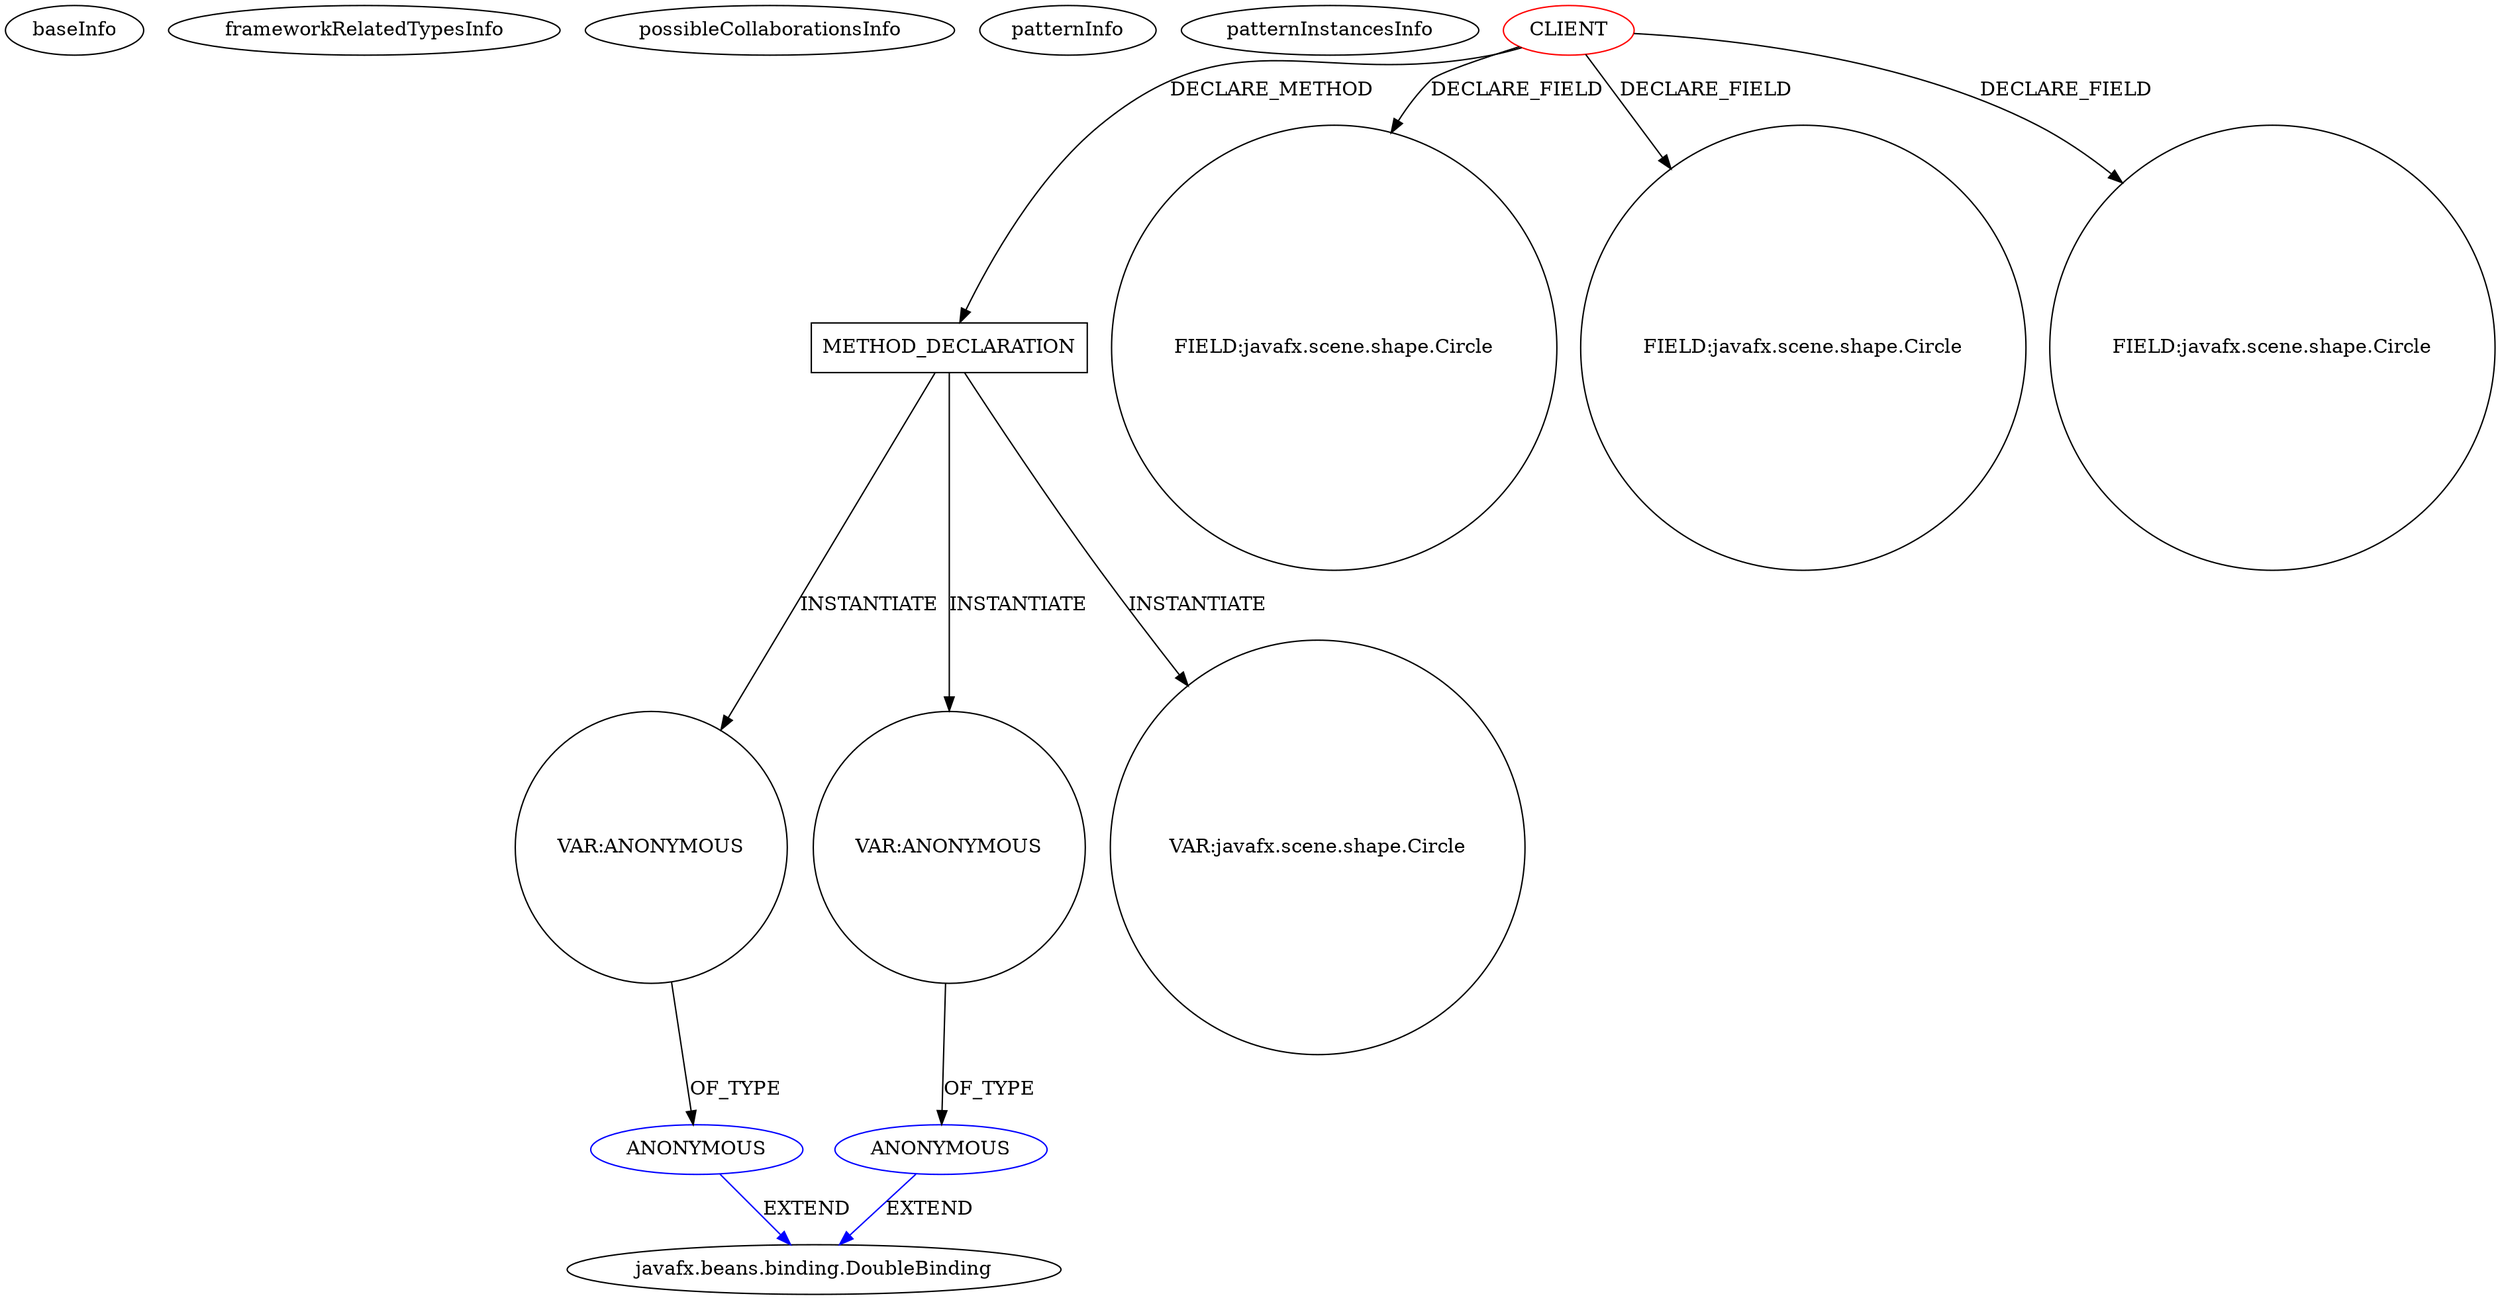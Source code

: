 digraph {
baseInfo[graphId=2742,category="pattern",isAnonymous=false,possibleRelation=false]
frameworkRelatedTypesInfo[]
possibleCollaborationsInfo[]
patternInfo[frequency=2.0,patternRootClient=0]
patternInstancesInfo[0="MrLoNee-RadialFx~/MrLoNee-RadialFx/RadialFx-master/src/com/mrlonee/radialfx/thermostat/NestNoCss.java~NestNoCss~985",1="MrLoNee-RadialFx~/MrLoNee-RadialFx/RadialFx-master/src/com/mrlonee/radialfx/thermostat/Nest.java~Nest~992"]
176[label="javafx.beans.binding.DoubleBinding",vertexType="FRAMEWORK_CLASS_TYPE",isFrameworkType=false]
194[label="ANONYMOUS",vertexType="REFERENCE_ANONYMOUS_DECLARATION",isFrameworkType=false,color=blue]
175[label="ANONYMOUS",vertexType="REFERENCE_ANONYMOUS_DECLARATION",isFrameworkType=false,color=blue]
174[label="VAR:ANONYMOUS",vertexType="VARIABLE_EXPRESION",isFrameworkType=false,shape=circle]
193[label="VAR:ANONYMOUS",vertexType="VARIABLE_EXPRESION",isFrameworkType=false,shape=circle]
90[label="METHOD_DECLARATION",vertexType="CLIENT_METHOD_DECLARATION",isFrameworkType=false,shape=box]
0[label="CLIENT",vertexType="ROOT_CLIENT_CLASS_DECLARATION",isFrameworkType=false,color=red]
22[label="FIELD:javafx.scene.shape.Circle",vertexType="FIELD_DECLARATION",isFrameworkType=false,shape=circle]
18[label="FIELD:javafx.scene.shape.Circle",vertexType="FIELD_DECLARATION",isFrameworkType=false,shape=circle]
20[label="FIELD:javafx.scene.shape.Circle",vertexType="FIELD_DECLARATION",isFrameworkType=false,shape=circle]
114[label="VAR:javafx.scene.shape.Circle",vertexType="VARIABLE_EXPRESION",isFrameworkType=false,shape=circle]
90->193[label="INSTANTIATE"]
0->18[label="DECLARE_FIELD"]
0->22[label="DECLARE_FIELD"]
175->176[label="EXTEND",color=blue]
0->20[label="DECLARE_FIELD"]
174->175[label="OF_TYPE"]
193->194[label="OF_TYPE"]
0->90[label="DECLARE_METHOD"]
194->176[label="EXTEND",color=blue]
90->174[label="INSTANTIATE"]
90->114[label="INSTANTIATE"]
}
